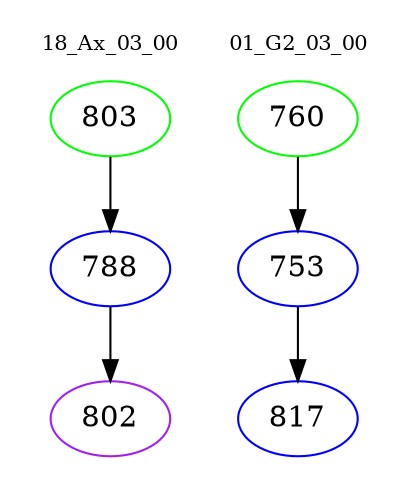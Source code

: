 digraph{
subgraph cluster_0 {
color = white
label = "18_Ax_03_00";
fontsize=10;
T0_803 [label="803", color="green"]
T0_803 -> T0_788 [color="black"]
T0_788 [label="788", color="blue"]
T0_788 -> T0_802 [color="black"]
T0_802 [label="802", color="purple"]
}
subgraph cluster_1 {
color = white
label = "01_G2_03_00";
fontsize=10;
T1_760 [label="760", color="green"]
T1_760 -> T1_753 [color="black"]
T1_753 [label="753", color="blue"]
T1_753 -> T1_817 [color="black"]
T1_817 [label="817", color="blue"]
}
}

